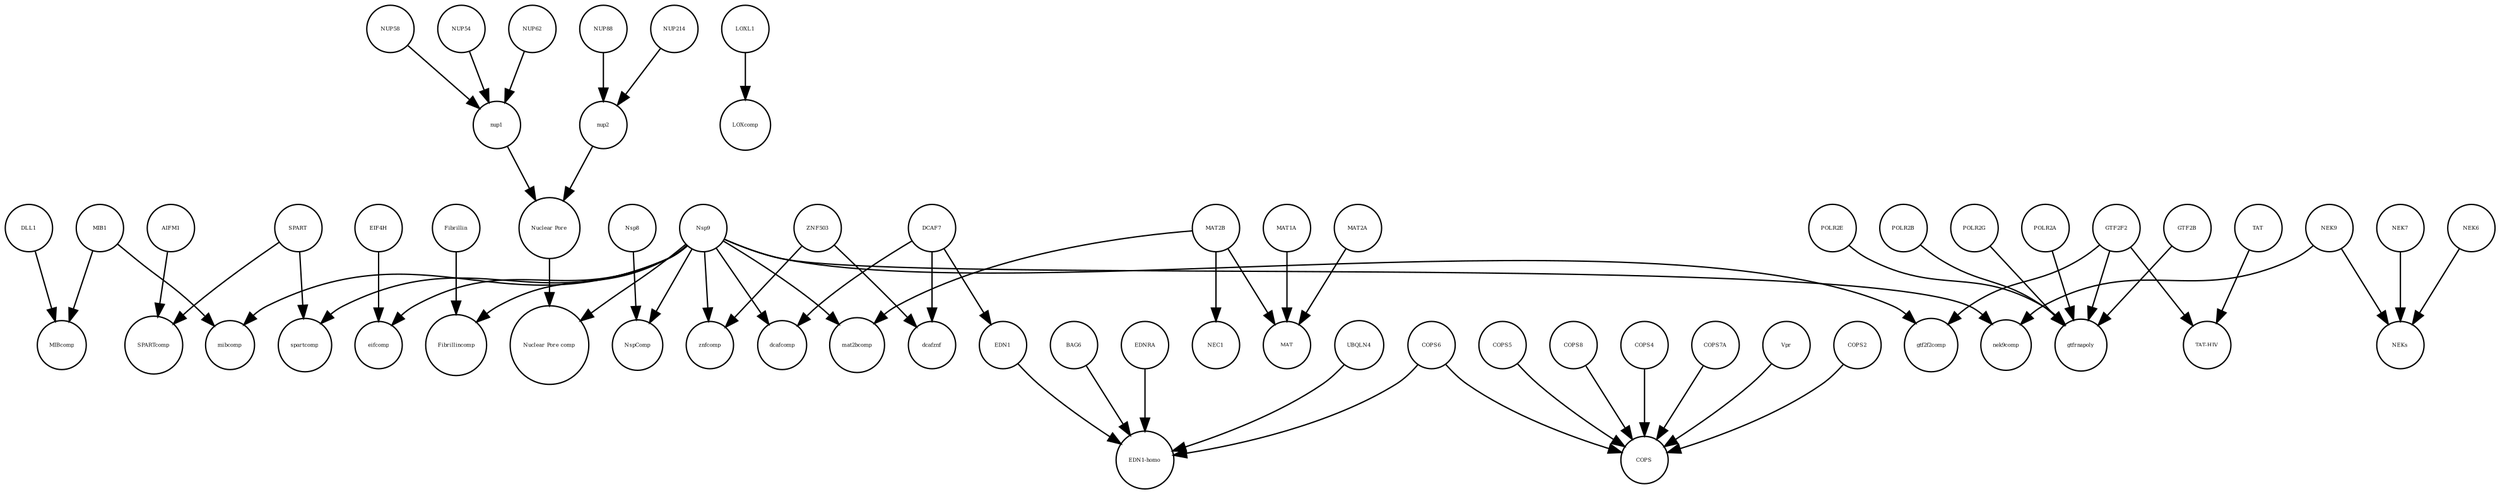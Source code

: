 strict digraph  {
nek9comp [annotation="", bipartite=0, cls=complex, fontsize=4, label=nek9comp, shape=circle];
NUP58 [annotation=urn_miriam_uniprot_Q9BVL2, bipartite=0, cls=macromolecule, fontsize=4, label=NUP58, shape=circle];
TAT [annotation="", bipartite=0, cls=macromolecule, fontsize=4, label=TAT, shape=circle];
Nsp9 [annotation="urn_miriam_uniprot_P0DTD1|urn_miriam_ncbiprotein_YP_009725305", bipartite=0, cls=macromolecule, fontsize=4, label=Nsp9, shape=circle];
EDN1 [annotation=urn_miriam_uniprot_P05305, bipartite=0, cls=macromolecule, fontsize=4, label=EDN1, shape=circle];
GTF2B [annotation="", bipartite=0, cls=macromolecule, fontsize=4, label=GTF2B, shape=circle];
nup1 [annotation="", bipartite=0, cls=complex, fontsize=4, label=nup1, shape=circle];
COPS [annotation="", bipartite=0, cls=complex, fontsize=4, label=COPS, shape=circle];
UBQLN4 [annotation="", bipartite=0, cls=macromolecule, fontsize=4, label=UBQLN4, shape=circle];
LOXL1 [annotation="", bipartite=0, cls=macromolecule, fontsize=4, label=LOXL1, shape=circle];
POLR2B [annotation="", bipartite=0, cls=macromolecule, fontsize=4, label=POLR2B, shape=circle];
COPS5 [annotation="", bipartite=0, cls=macromolecule, fontsize=4, label=COPS5, shape=circle];
NEK9 [annotation=urn_miriam_uniprot_Q8TD19, bipartite=0, cls=macromolecule, fontsize=4, label=NEK9, shape=circle];
NUP54 [annotation=urn_miriam_uniprot_Q7Z3B4, bipartite=0, cls=macromolecule, fontsize=4, label=NUP54, shape=circle];
gtfrnapoly [annotation="", bipartite=0, cls=complex, fontsize=4, label=gtfrnapoly, shape=circle];
eifcomp [annotation="", bipartite=0, cls=complex, fontsize=4, label=eifcomp, shape=circle];
GTF2F2 [annotation="urn_miriam_uniprot_P13984|urn_miriam_pubmed_10428810", bipartite=0, cls=macromolecule, fontsize=4, label=GTF2F2, shape=circle];
nup2 [annotation="", bipartite=0, cls=complex, fontsize=4, label=nup2, shape=circle];
MAT1A [annotation="", bipartite=0, cls=macromolecule, fontsize=4, label=MAT1A, shape=circle];
EIF4H [annotation="urn_miriam_uniprot_Q15056|urn_miriam_pubmed_10585411|urn_miriam_pubmed_11418588", bipartite=0, cls=macromolecule, fontsize=4, label=EIF4H, shape=circle];
DCAF7 [annotation="urn_miriam_uniprot_P61962|urn_miriam_pubmed_16887337|urn_miriam_pubmed_16949367", bipartite=0, cls=macromolecule, fontsize=4, label=DCAF7, shape=circle];
"EDN1-homo" [annotation="", bipartite=0, cls=complex, fontsize=4, label="EDN1-homo", shape=circle];
NUP62 [annotation=urn_miriam_uniprot_P37198, bipartite=0, cls=macromolecule, fontsize=4, label=NUP62, shape=circle];
MIB1 [annotation="urn_miriam_uniprot_Q86YT6|urn_miriam_pubmed_24185901", bipartite=0, cls=macromolecule, fontsize=4, label=MIB1, shape=circle];
DLL1 [annotation="", bipartite=0, cls=macromolecule, fontsize=4, label=DLL1, shape=circle];
POLR2G [annotation="", bipartite=0, cls=macromolecule, fontsize=4, label=POLR2G, shape=circle];
COPS8 [annotation="", bipartite=0, cls=macromolecule, fontsize=4, label=COPS8, shape=circle];
COPS4 [annotation="", bipartite=0, cls=macromolecule, fontsize=4, label=COPS4, shape=circle];
ZNF503 [annotation=urn_miriam_uniprot_Q96F45, bipartite=0, cls=macromolecule, fontsize=4, label=ZNF503, shape=circle];
NUP214 [annotation=urn_miriam_uniprot_P35658, bipartite=0, cls=macromolecule, fontsize=4, label=NUP214, shape=circle];
BAG6 [annotation="", bipartite=0, cls=macromolecule, fontsize=4, label=BAG6, shape=circle];
mibcomp [annotation="", bipartite=0, cls=complex, fontsize=4, label=mibcomp, shape=circle];
MAT [annotation="", bipartite=0, cls=complex, fontsize=4, label=MAT, shape=circle];
MAT2A [annotation="", bipartite=0, cls=macromolecule, fontsize=4, label=MAT2A, shape=circle];
spartcomp [annotation="", bipartite=0, cls=complex, fontsize=4, label=spartcomp, shape=circle];
SPART [annotation=urn_miriam_uniprot_Q8N0X7, bipartite=0, cls=macromolecule, fontsize=4, label=SPART, shape=circle];
Fibrillincomp [annotation="", bipartite=0, cls=complex, fontsize=4, label=Fibrillincomp, shape=circle];
NUP88 [annotation="urn_miriam_uniprot_Q99567|urn_miriam_pubmed_30543681", bipartite=0, cls=macromolecule, fontsize=4, label=NUP88, shape=circle];
NEC1 [annotation="", bipartite=0, cls=complex, fontsize=4, label=NEC1, shape=circle];
POLR2A [annotation=urn_miriam_uniprot_P30876, bipartite=0, cls=macromolecule, fontsize=4, label=POLR2A, shape=circle];
MIBcomp [annotation="", bipartite=0, cls=complex, fontsize=4, label=MIBcomp, shape=circle];
COPS7A [annotation="", bipartite=0, cls=macromolecule, fontsize=4, label=COPS7A, shape=circle];
NEKs [annotation="", bipartite=0, cls=complex, fontsize=4, label=NEKs, shape=circle];
MAT2B [annotation="urn_miriam_uniprot_Q9NZL9|urn_miriam_pubmed_10644686|urn_miriam_pubmed_23189196|urn_miriam_pubmed_25075345|urn_miriam_pubmed_23425511", bipartite=0, cls=macromolecule, fontsize=4, label=MAT2B, shape=circle];
"Nuclear Pore comp" [annotation="", bipartite=0, cls=complex, fontsize=4, label="Nuclear Pore comp", shape=circle];
Vpr [annotation="", bipartite=0, cls=macromolecule, fontsize=4, label=Vpr, shape=circle];
EDNRA [annotation="", bipartite=0, cls=macromolecule, fontsize=4, label=EDNRA, shape=circle];
znfcomp [annotation="", bipartite=0, cls=complex, fontsize=4, label=znfcomp, shape=circle];
AIFM1 [annotation="", bipartite=0, cls=macromolecule, fontsize=4, label=AIFM1, shape=circle];
NspComp [annotation="", bipartite=0, cls=complex, fontsize=4, label=NspComp, shape=circle];
"Nuclear Pore" [annotation="", bipartite=0, cls=complex, fontsize=4, label="Nuclear Pore", shape=circle];
COPS2 [annotation="", bipartite=0, cls=macromolecule, fontsize=4, label=COPS2, shape=circle];
mat2bcomp [annotation="", bipartite=0, cls=complex, fontsize=4, label=mat2bcomp, shape=circle];
Nsp8 [annotation="urn_miriam_uniprot_P0DTD1|urn_miriam_ncbiprotein_YP_009725304", bipartite=0, cls=macromolecule, fontsize=4, label=Nsp8, shape=circle];
COPS6 [annotation="", bipartite=0, cls=macromolecule, fontsize=4, label=COPS6, shape=circle];
LOXcomp [annotation="", bipartite=0, cls=complex, fontsize=4, label=LOXcomp, shape=circle];
NEK7 [annotation="", bipartite=0, cls=macromolecule, fontsize=4, label=NEK7, shape=circle];
SPARTcomp [annotation="", bipartite=0, cls=complex, fontsize=4, label=SPARTcomp, shape=circle];
NEK6 [annotation="", bipartite=0, cls=macromolecule, fontsize=4, label=NEK6, shape=circle];
dcafcomp [annotation="", bipartite=0, cls=complex, fontsize=4, label=dcafcomp, shape=circle];
"TAT-HIV" [annotation="", bipartite=0, cls=complex, fontsize=4, label="TAT-HIV", shape=circle];
dcafznf [annotation="", bipartite=0, cls=complex, fontsize=4, label=dcafznf, shape=circle];
gtf2f2comp [annotation="", bipartite=0, cls=complex, fontsize=4, label=gtf2f2comp, shape=circle];
POLR2E [annotation="", bipartite=0, cls=macromolecule, fontsize=4, label=POLR2E, shape=circle];
Fibrillin [annotation="", bipartite=0, cls=complex, fontsize=4, label=Fibrillin, shape=circle];
NUP58 -> nup1  [annotation="", interaction_type=production];
TAT -> "TAT-HIV"  [annotation="", interaction_type=production];
Nsp9 -> gtf2f2comp  [annotation="", interaction_type=production];
Nsp9 -> nek9comp  [annotation="", interaction_type=production];
Nsp9 -> znfcomp  [annotation="", interaction_type=production];
Nsp9 -> spartcomp  [annotation="", interaction_type=production];
Nsp9 -> "Nuclear Pore comp"  [annotation="", interaction_type=production];
Nsp9 -> Fibrillincomp  [annotation="", interaction_type=production];
Nsp9 -> NspComp  [annotation="", interaction_type=production];
Nsp9 -> mat2bcomp  [annotation="", interaction_type=production];
Nsp9 -> dcafcomp  [annotation="", interaction_type=production];
Nsp9 -> eifcomp  [annotation="", interaction_type=production];
Nsp9 -> mibcomp  [annotation="", interaction_type=production];
EDN1 -> "EDN1-homo"  [annotation="", interaction_type=production];
GTF2B -> gtfrnapoly  [annotation="", interaction_type=production];
nup1 -> "Nuclear Pore"  [annotation="", interaction_type=production];
UBQLN4 -> "EDN1-homo"  [annotation="", interaction_type=production];
LOXL1 -> LOXcomp  [annotation="", interaction_type=production];
POLR2B -> gtfrnapoly  [annotation="", interaction_type=production];
COPS5 -> COPS  [annotation="", interaction_type=production];
NEK9 -> nek9comp  [annotation="", interaction_type=production];
NEK9 -> NEKs  [annotation="", interaction_type=production];
NUP54 -> nup1  [annotation="", interaction_type=production];
GTF2F2 -> gtf2f2comp  [annotation="", interaction_type=production];
GTF2F2 -> "TAT-HIV"  [annotation="", interaction_type=production];
GTF2F2 -> gtfrnapoly  [annotation="", interaction_type=production];
nup2 -> "Nuclear Pore"  [annotation="", interaction_type=production];
MAT1A -> MAT  [annotation="", interaction_type=production];
EIF4H -> eifcomp  [annotation="", interaction_type=production];
DCAF7 -> EDN1  [annotation=urn_miriam_pubmed_27880803, interaction_type=catalysis];
DCAF7 -> dcafcomp  [annotation="", interaction_type=production];
DCAF7 -> dcafznf  [annotation="", interaction_type=production];
NUP62 -> nup1  [annotation="", interaction_type=production];
MIB1 -> mibcomp  [annotation="", interaction_type=production];
MIB1 -> MIBcomp  [annotation="", interaction_type=production];
DLL1 -> MIBcomp  [annotation="", interaction_type=production];
POLR2G -> gtfrnapoly  [annotation="", interaction_type=production];
COPS8 -> COPS  [annotation="", interaction_type=production];
COPS4 -> COPS  [annotation="", interaction_type=production];
ZNF503 -> znfcomp  [annotation="", interaction_type=production];
ZNF503 -> dcafznf  [annotation="", interaction_type=production];
NUP214 -> nup2  [annotation="", interaction_type=production];
BAG6 -> "EDN1-homo"  [annotation="", interaction_type=production];
MAT2A -> MAT  [annotation="", interaction_type=production];
SPART -> SPARTcomp  [annotation="", interaction_type=production];
SPART -> spartcomp  [annotation="", interaction_type=production];
NUP88 -> nup2  [annotation="", interaction_type=production];
POLR2A -> gtfrnapoly  [annotation="", interaction_type=production];
COPS7A -> COPS  [annotation="", interaction_type=production];
MAT2B -> mat2bcomp  [annotation="", interaction_type=production];
MAT2B -> MAT  [annotation="", interaction_type=production];
MAT2B -> NEC1  [annotation="", interaction_type=production];
Vpr -> COPS  [annotation="", interaction_type=production];
EDNRA -> "EDN1-homo"  [annotation="", interaction_type=production];
AIFM1 -> SPARTcomp  [annotation="", interaction_type=production];
"Nuclear Pore" -> "Nuclear Pore comp"  [annotation="", interaction_type=production];
COPS2 -> COPS  [annotation="", interaction_type=production];
Nsp8 -> NspComp  [annotation="", interaction_type=production];
COPS6 -> COPS  [annotation="", interaction_type=production];
COPS6 -> "EDN1-homo"  [annotation="", interaction_type=production];
NEK7 -> NEKs  [annotation="", interaction_type=production];
NEK6 -> NEKs  [annotation="", interaction_type=production];
POLR2E -> gtfrnapoly  [annotation="", interaction_type=production];
Fibrillin -> Fibrillincomp  [annotation="", interaction_type=production];
}

